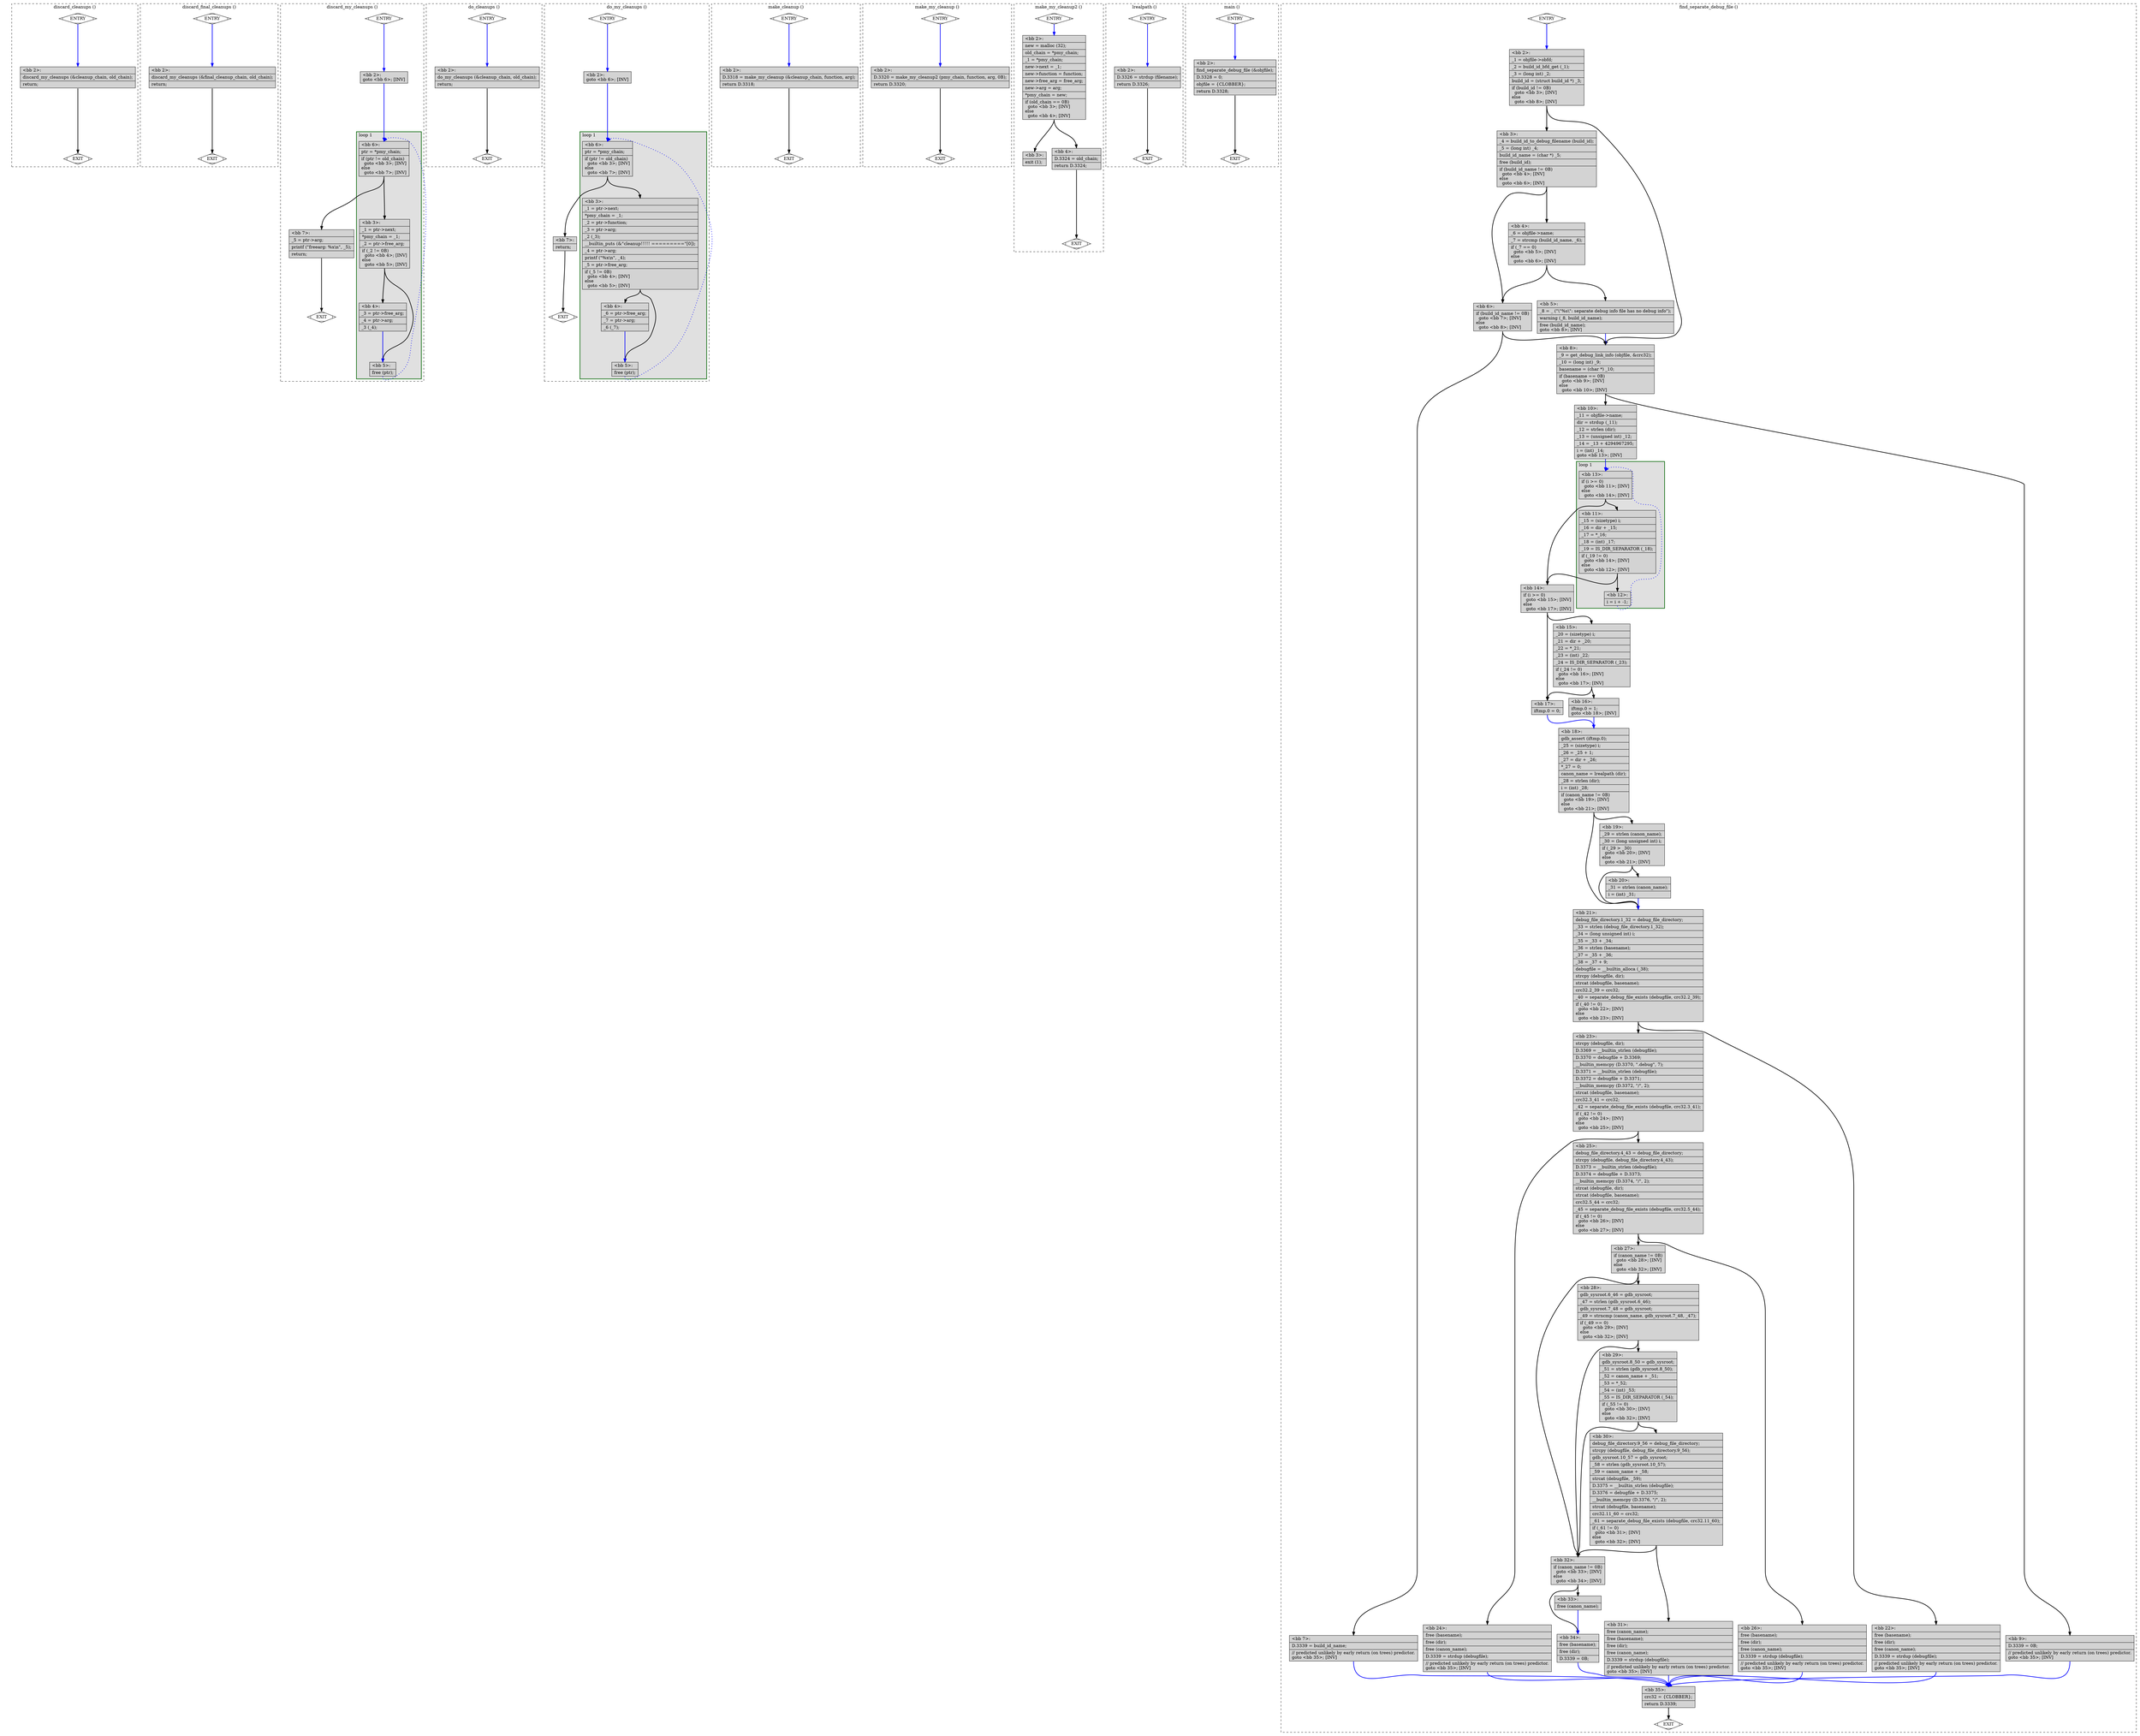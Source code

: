 digraph "test.o-binutils_df_3.c.015t.cfg" {
overlap=false;
subgraph "cluster_discard_cleanups" {
	style="dashed";
	color="black";
	label="discard_cleanups ()";
	fn_22_basic_block_0 [shape=Mdiamond,style=filled,fillcolor=white,label="ENTRY"];

	fn_22_basic_block_1 [shape=Mdiamond,style=filled,fillcolor=white,label="EXIT"];

	fn_22_basic_block_2 [shape=record,style=filled,fillcolor=lightgrey,label="{\<bb\ 2\>:\l\
|discard_my_cleanups\ (&cleanup_chain,\ old_chain);\l\
|return;\l\
}"];

	fn_22_basic_block_0:s -> fn_22_basic_block_2:n [style="solid,bold",color=blue,weight=100,constraint=true];
	fn_22_basic_block_2:s -> fn_22_basic_block_1:n [style="solid,bold",color=black,weight=10,constraint=true];
	fn_22_basic_block_0:s -> fn_22_basic_block_1:n [style="invis",constraint=true];
}
subgraph "cluster_discard_final_cleanups" {
	style="dashed";
	color="black";
	label="discard_final_cleanups ()";
	fn_23_basic_block_0 [shape=Mdiamond,style=filled,fillcolor=white,label="ENTRY"];

	fn_23_basic_block_1 [shape=Mdiamond,style=filled,fillcolor=white,label="EXIT"];

	fn_23_basic_block_2 [shape=record,style=filled,fillcolor=lightgrey,label="{\<bb\ 2\>:\l\
|discard_my_cleanups\ (&final_cleanup_chain,\ old_chain);\l\
|return;\l\
}"];

	fn_23_basic_block_0:s -> fn_23_basic_block_2:n [style="solid,bold",color=blue,weight=100,constraint=true];
	fn_23_basic_block_2:s -> fn_23_basic_block_1:n [style="solid,bold",color=black,weight=10,constraint=true];
	fn_23_basic_block_0:s -> fn_23_basic_block_1:n [style="invis",constraint=true];
}
subgraph "cluster_discard_my_cleanups" {
	style="dashed";
	color="black";
	label="discard_my_cleanups ()";
	subgraph cluster_24_1 {
	style="filled";
	color="darkgreen";
	fillcolor="grey88";
	label="loop 1";
	labeljust=l;
	penwidth=2;
	fn_24_basic_block_6 [shape=record,style=filled,fillcolor=lightgrey,label="{\<bb\ 6\>:\l\
|ptr\ =\ *pmy_chain;\l\
|if\ (ptr\ !=\ old_chain)\l\
\ \ goto\ \<bb\ 3\>;\ [INV]\l\
else\l\
\ \ goto\ \<bb\ 7\>;\ [INV]\l\
}"];

	fn_24_basic_block_3 [shape=record,style=filled,fillcolor=lightgrey,label="{\<bb\ 3\>:\l\
|_1\ =\ ptr-\>next;\l\
|*pmy_chain\ =\ _1;\l\
|_2\ =\ ptr-\>free_arg;\l\
|if\ (_2\ !=\ 0B)\l\
\ \ goto\ \<bb\ 4\>;\ [INV]\l\
else\l\
\ \ goto\ \<bb\ 5\>;\ [INV]\l\
}"];

	fn_24_basic_block_4 [shape=record,style=filled,fillcolor=lightgrey,label="{\<bb\ 4\>:\l\
|_3\ =\ ptr-\>free_arg;\l\
|_4\ =\ ptr-\>arg;\l\
|_3\ (_4);\l\
}"];

	fn_24_basic_block_5 [shape=record,style=filled,fillcolor=lightgrey,label="{\<bb\ 5\>:\l\
|free\ (ptr);\l\
}"];

	}
	fn_24_basic_block_0 [shape=Mdiamond,style=filled,fillcolor=white,label="ENTRY"];

	fn_24_basic_block_1 [shape=Mdiamond,style=filled,fillcolor=white,label="EXIT"];

	fn_24_basic_block_2 [shape=record,style=filled,fillcolor=lightgrey,label="{\<bb\ 2\>:\l\
goto\ \<bb\ 6\>;\ [INV]\l\
}"];

	fn_24_basic_block_7 [shape=record,style=filled,fillcolor=lightgrey,label="{\<bb\ 7\>:\l\
|_5\ =\ ptr-\>arg;\l\
|printf\ (\"freearg:\ %x\\n\",\ _5);\l\
|return;\l\
}"];

	fn_24_basic_block_0:s -> fn_24_basic_block_2:n [style="solid,bold",color=blue,weight=100,constraint=true];
	fn_24_basic_block_2:s -> fn_24_basic_block_6:n [style="solid,bold",color=blue,weight=100,constraint=true];
	fn_24_basic_block_3:s -> fn_24_basic_block_4:n [style="solid,bold",color=black,weight=10,constraint=true];
	fn_24_basic_block_3:s -> fn_24_basic_block_5:n [style="solid,bold",color=black,weight=10,constraint=true];
	fn_24_basic_block_4:s -> fn_24_basic_block_5:n [style="solid,bold",color=blue,weight=100,constraint=true];
	fn_24_basic_block_5:s -> fn_24_basic_block_6:n [style="dotted,bold",color=blue,weight=10,constraint=false];
	fn_24_basic_block_6:s -> fn_24_basic_block_3:n [style="solid,bold",color=black,weight=10,constraint=true];
	fn_24_basic_block_6:s -> fn_24_basic_block_7:n [style="solid,bold",color=black,weight=10,constraint=true];
	fn_24_basic_block_7:s -> fn_24_basic_block_1:n [style="solid,bold",color=black,weight=10,constraint=true];
	fn_24_basic_block_0:s -> fn_24_basic_block_1:n [style="invis",constraint=true];
}
subgraph "cluster_do_cleanups" {
	style="dashed";
	color="black";
	label="do_cleanups ()";
	fn_26_basic_block_0 [shape=Mdiamond,style=filled,fillcolor=white,label="ENTRY"];

	fn_26_basic_block_1 [shape=Mdiamond,style=filled,fillcolor=white,label="EXIT"];

	fn_26_basic_block_2 [shape=record,style=filled,fillcolor=lightgrey,label="{\<bb\ 2\>:\l\
|do_my_cleanups\ (&cleanup_chain,\ old_chain);\l\
|return;\l\
}"];

	fn_26_basic_block_0:s -> fn_26_basic_block_2:n [style="solid,bold",color=blue,weight=100,constraint=true];
	fn_26_basic_block_2:s -> fn_26_basic_block_1:n [style="solid,bold",color=black,weight=10,constraint=true];
	fn_26_basic_block_0:s -> fn_26_basic_block_1:n [style="invis",constraint=true];
}
subgraph "cluster_do_my_cleanups" {
	style="dashed";
	color="black";
	label="do_my_cleanups ()";
	subgraph cluster_25_1 {
	style="filled";
	color="darkgreen";
	fillcolor="grey88";
	label="loop 1";
	labeljust=l;
	penwidth=2;
	fn_25_basic_block_6 [shape=record,style=filled,fillcolor=lightgrey,label="{\<bb\ 6\>:\l\
|ptr\ =\ *pmy_chain;\l\
|if\ (ptr\ !=\ old_chain)\l\
\ \ goto\ \<bb\ 3\>;\ [INV]\l\
else\l\
\ \ goto\ \<bb\ 7\>;\ [INV]\l\
}"];

	fn_25_basic_block_3 [shape=record,style=filled,fillcolor=lightgrey,label="{\<bb\ 3\>:\l\
|_1\ =\ ptr-\>next;\l\
|*pmy_chain\ =\ _1;\l\
|_2\ =\ ptr-\>function;\l\
|_3\ =\ ptr-\>arg;\l\
|_2\ (_3);\l\
|__builtin_puts\ (&\"cleanup!!!!!\ =========\"[0]);\l\
|_4\ =\ ptr-\>arg;\l\
|printf\ (\"%x\\n\",\ _4);\l\
|_5\ =\ ptr-\>free_arg;\l\
|if\ (_5\ !=\ 0B)\l\
\ \ goto\ \<bb\ 4\>;\ [INV]\l\
else\l\
\ \ goto\ \<bb\ 5\>;\ [INV]\l\
}"];

	fn_25_basic_block_4 [shape=record,style=filled,fillcolor=lightgrey,label="{\<bb\ 4\>:\l\
|_6\ =\ ptr-\>free_arg;\l\
|_7\ =\ ptr-\>arg;\l\
|_6\ (_7);\l\
}"];

	fn_25_basic_block_5 [shape=record,style=filled,fillcolor=lightgrey,label="{\<bb\ 5\>:\l\
|free\ (ptr);\l\
}"];

	}
	fn_25_basic_block_0 [shape=Mdiamond,style=filled,fillcolor=white,label="ENTRY"];

	fn_25_basic_block_1 [shape=Mdiamond,style=filled,fillcolor=white,label="EXIT"];

	fn_25_basic_block_2 [shape=record,style=filled,fillcolor=lightgrey,label="{\<bb\ 2\>:\l\
goto\ \<bb\ 6\>;\ [INV]\l\
}"];

	fn_25_basic_block_7 [shape=record,style=filled,fillcolor=lightgrey,label="{\<bb\ 7\>:\l\
|return;\l\
}"];

	fn_25_basic_block_0:s -> fn_25_basic_block_2:n [style="solid,bold",color=blue,weight=100,constraint=true];
	fn_25_basic_block_2:s -> fn_25_basic_block_6:n [style="solid,bold",color=blue,weight=100,constraint=true];
	fn_25_basic_block_3:s -> fn_25_basic_block_4:n [style="solid,bold",color=black,weight=10,constraint=true];
	fn_25_basic_block_3:s -> fn_25_basic_block_5:n [style="solid,bold",color=black,weight=10,constraint=true];
	fn_25_basic_block_4:s -> fn_25_basic_block_5:n [style="solid,bold",color=blue,weight=100,constraint=true];
	fn_25_basic_block_5:s -> fn_25_basic_block_6:n [style="dotted,bold",color=blue,weight=10,constraint=false];
	fn_25_basic_block_6:s -> fn_25_basic_block_3:n [style="solid,bold",color=black,weight=10,constraint=true];
	fn_25_basic_block_6:s -> fn_25_basic_block_7:n [style="solid,bold",color=black,weight=10,constraint=true];
	fn_25_basic_block_7:s -> fn_25_basic_block_1:n [style="solid,bold",color=black,weight=10,constraint=true];
	fn_25_basic_block_0:s -> fn_25_basic_block_1:n [style="invis",constraint=true];
}
subgraph "cluster_make_cleanup" {
	style="dashed";
	color="black";
	label="make_cleanup ()";
	fn_29_basic_block_0 [shape=Mdiamond,style=filled,fillcolor=white,label="ENTRY"];

	fn_29_basic_block_1 [shape=Mdiamond,style=filled,fillcolor=white,label="EXIT"];

	fn_29_basic_block_2 [shape=record,style=filled,fillcolor=lightgrey,label="{\<bb\ 2\>:\l\
|D.3318\ =\ make_my_cleanup\ (&cleanup_chain,\ function,\ arg);\l\
|return\ D.3318;\l\
}"];

	fn_29_basic_block_0:s -> fn_29_basic_block_2:n [style="solid,bold",color=blue,weight=100,constraint=true];
	fn_29_basic_block_2:s -> fn_29_basic_block_1:n [style="solid,bold",color=black,weight=10,constraint=true];
	fn_29_basic_block_0:s -> fn_29_basic_block_1:n [style="invis",constraint=true];
}
subgraph "cluster_make_my_cleanup" {
	style="dashed";
	color="black";
	label="make_my_cleanup ()";
	fn_28_basic_block_0 [shape=Mdiamond,style=filled,fillcolor=white,label="ENTRY"];

	fn_28_basic_block_1 [shape=Mdiamond,style=filled,fillcolor=white,label="EXIT"];

	fn_28_basic_block_2 [shape=record,style=filled,fillcolor=lightgrey,label="{\<bb\ 2\>:\l\
|D.3320\ =\ make_my_cleanup2\ (pmy_chain,\ function,\ arg,\ 0B);\l\
|return\ D.3320;\l\
}"];

	fn_28_basic_block_0:s -> fn_28_basic_block_2:n [style="solid,bold",color=blue,weight=100,constraint=true];
	fn_28_basic_block_2:s -> fn_28_basic_block_1:n [style="solid,bold",color=black,weight=10,constraint=true];
	fn_28_basic_block_0:s -> fn_28_basic_block_1:n [style="invis",constraint=true];
}
subgraph "cluster_make_my_cleanup2" {
	style="dashed";
	color="black";
	label="make_my_cleanup2 ()";
	fn_27_basic_block_0 [shape=Mdiamond,style=filled,fillcolor=white,label="ENTRY"];

	fn_27_basic_block_1 [shape=Mdiamond,style=filled,fillcolor=white,label="EXIT"];

	fn_27_basic_block_2 [shape=record,style=filled,fillcolor=lightgrey,label="{\<bb\ 2\>:\l\
|new\ =\ malloc\ (32);\l\
|old_chain\ =\ *pmy_chain;\l\
|_1\ =\ *pmy_chain;\l\
|new-\>next\ =\ _1;\l\
|new-\>function\ =\ function;\l\
|new-\>free_arg\ =\ free_arg;\l\
|new-\>arg\ =\ arg;\l\
|*pmy_chain\ =\ new;\l\
|if\ (old_chain\ ==\ 0B)\l\
\ \ goto\ \<bb\ 3\>;\ [INV]\l\
else\l\
\ \ goto\ \<bb\ 4\>;\ [INV]\l\
}"];

	fn_27_basic_block_3 [shape=record,style=filled,fillcolor=lightgrey,label="{\<bb\ 3\>:\l\
|exit\ (1);\l\
}"];

	fn_27_basic_block_4 [shape=record,style=filled,fillcolor=lightgrey,label="{\<bb\ 4\>:\l\
|D.3324\ =\ old_chain;\l\
|return\ D.3324;\l\
}"];

	fn_27_basic_block_0:s -> fn_27_basic_block_2:n [style="solid,bold",color=blue,weight=100,constraint=true];
	fn_27_basic_block_2:s -> fn_27_basic_block_3:n [style="solid,bold",color=black,weight=10,constraint=true];
	fn_27_basic_block_2:s -> fn_27_basic_block_4:n [style="solid,bold",color=black,weight=10,constraint=true];
	fn_27_basic_block_4:s -> fn_27_basic_block_1:n [style="solid,bold",color=black,weight=10,constraint=true];
	fn_27_basic_block_0:s -> fn_27_basic_block_1:n [style="invis",constraint=true];
}
subgraph "cluster_lrealpath" {
	style="dashed";
	color="black";
	label="lrealpath ()";
	fn_30_basic_block_0 [shape=Mdiamond,style=filled,fillcolor=white,label="ENTRY"];

	fn_30_basic_block_1 [shape=Mdiamond,style=filled,fillcolor=white,label="EXIT"];

	fn_30_basic_block_2 [shape=record,style=filled,fillcolor=lightgrey,label="{\<bb\ 2\>:\l\
|D.3326\ =\ strdup\ (filename);\l\
|return\ D.3326;\l\
}"];

	fn_30_basic_block_0:s -> fn_30_basic_block_2:n [style="solid,bold",color=blue,weight=100,constraint=true];
	fn_30_basic_block_2:s -> fn_30_basic_block_1:n [style="solid,bold",color=black,weight=10,constraint=true];
	fn_30_basic_block_0:s -> fn_30_basic_block_1:n [style="invis",constraint=true];
}
subgraph "cluster_main" {
	style="dashed";
	color="black";
	label="main ()";
	fn_32_basic_block_0 [shape=Mdiamond,style=filled,fillcolor=white,label="ENTRY"];

	fn_32_basic_block_1 [shape=Mdiamond,style=filled,fillcolor=white,label="EXIT"];

	fn_32_basic_block_2 [shape=record,style=filled,fillcolor=lightgrey,label="{\<bb\ 2\>:\l\
|find_separate_debug_file\ (&objfile);\l\
|D.3328\ =\ 0;\l\
|objfile\ =\ \{CLOBBER\};\l\
|return\ D.3328;\l\
}"];

	fn_32_basic_block_0:s -> fn_32_basic_block_2:n [style="solid,bold",color=blue,weight=100,constraint=true];
	fn_32_basic_block_2:s -> fn_32_basic_block_1:n [style="solid,bold",color=black,weight=10,constraint=true];
	fn_32_basic_block_0:s -> fn_32_basic_block_1:n [style="invis",constraint=true];
}
subgraph "cluster_find_separate_debug_file" {
	style="dashed";
	color="black";
	label="find_separate_debug_file ()";
	subgraph cluster_31_1 {
	style="filled";
	color="darkgreen";
	fillcolor="grey88";
	label="loop 1";
	labeljust=l;
	penwidth=2;
	fn_31_basic_block_13 [shape=record,style=filled,fillcolor=lightgrey,label="{\<bb\ 13\>:\l\
|if\ (i\ \>=\ 0)\l\
\ \ goto\ \<bb\ 11\>;\ [INV]\l\
else\l\
\ \ goto\ \<bb\ 14\>;\ [INV]\l\
}"];

	fn_31_basic_block_11 [shape=record,style=filled,fillcolor=lightgrey,label="{\<bb\ 11\>:\l\
|_15\ =\ (sizetype)\ i;\l\
|_16\ =\ dir\ +\ _15;\l\
|_17\ =\ *_16;\l\
|_18\ =\ (int)\ _17;\l\
|_19\ =\ IS_DIR_SEPARATOR\ (_18);\l\
|if\ (_19\ !=\ 0)\l\
\ \ goto\ \<bb\ 14\>;\ [INV]\l\
else\l\
\ \ goto\ \<bb\ 12\>;\ [INV]\l\
}"];

	fn_31_basic_block_12 [shape=record,style=filled,fillcolor=lightgrey,label="{\<bb\ 12\>:\l\
|i\ =\ i\ +\ -1;\l\
}"];

	}
	fn_31_basic_block_0 [shape=Mdiamond,style=filled,fillcolor=white,label="ENTRY"];

	fn_31_basic_block_1 [shape=Mdiamond,style=filled,fillcolor=white,label="EXIT"];

	fn_31_basic_block_2 [shape=record,style=filled,fillcolor=lightgrey,label="{\<bb\ 2\>:\l\
|_1\ =\ objfile-\>obfd;\l\
|_2\ =\ build_id_bfd_get\ (_1);\l\
|_3\ =\ (long\ int)\ _2;\l\
|build_id\ =\ (struct\ build_id\ *)\ _3;\l\
|if\ (build_id\ !=\ 0B)\l\
\ \ goto\ \<bb\ 3\>;\ [INV]\l\
else\l\
\ \ goto\ \<bb\ 8\>;\ [INV]\l\
}"];

	fn_31_basic_block_3 [shape=record,style=filled,fillcolor=lightgrey,label="{\<bb\ 3\>:\l\
|_4\ =\ build_id_to_debug_filename\ (build_id);\l\
|_5\ =\ (long\ int)\ _4;\l\
|build_id_name\ =\ (char\ *)\ _5;\l\
|free\ (build_id);\l\
|if\ (build_id_name\ !=\ 0B)\l\
\ \ goto\ \<bb\ 4\>;\ [INV]\l\
else\l\
\ \ goto\ \<bb\ 6\>;\ [INV]\l\
}"];

	fn_31_basic_block_4 [shape=record,style=filled,fillcolor=lightgrey,label="{\<bb\ 4\>:\l\
|_6\ =\ objfile-\>name;\l\
|_7\ =\ strcmp\ (build_id_name,\ _6);\l\
|if\ (_7\ ==\ 0)\l\
\ \ goto\ \<bb\ 5\>;\ [INV]\l\
else\l\
\ \ goto\ \<bb\ 6\>;\ [INV]\l\
}"];

	fn_31_basic_block_5 [shape=record,style=filled,fillcolor=lightgrey,label="{\<bb\ 5\>:\l\
|_8\ =\ _\ (\"\\\"%s\\\":\ separate\ debug\ info\ file\ has\ no\ debug\ info\");\l\
|warning\ (_8,\ build_id_name);\l\
|free\ (build_id_name);\l\
goto\ \<bb\ 8\>;\ [INV]\l\
}"];

	fn_31_basic_block_6 [shape=record,style=filled,fillcolor=lightgrey,label="{\<bb\ 6\>:\l\
|if\ (build_id_name\ !=\ 0B)\l\
\ \ goto\ \<bb\ 7\>;\ [INV]\l\
else\l\
\ \ goto\ \<bb\ 8\>;\ [INV]\l\
}"];

	fn_31_basic_block_7 [shape=record,style=filled,fillcolor=lightgrey,label="{\<bb\ 7\>:\l\
|D.3339\ =\ build_id_name;\l\
|//\ predicted\ unlikely\ by\ early\ return\ (on\ trees)\ predictor.\l\
goto\ \<bb\ 35\>;\ [INV]\l\
}"];

	fn_31_basic_block_8 [shape=record,style=filled,fillcolor=lightgrey,label="{\<bb\ 8\>:\l\
|_9\ =\ get_debug_link_info\ (objfile,\ &crc32);\l\
|_10\ =\ (long\ int)\ _9;\l\
|basename\ =\ (char\ *)\ _10;\l\
|if\ (basename\ ==\ 0B)\l\
\ \ goto\ \<bb\ 9\>;\ [INV]\l\
else\l\
\ \ goto\ \<bb\ 10\>;\ [INV]\l\
}"];

	fn_31_basic_block_9 [shape=record,style=filled,fillcolor=lightgrey,label="{\<bb\ 9\>:\l\
|D.3339\ =\ 0B;\l\
|//\ predicted\ unlikely\ by\ early\ return\ (on\ trees)\ predictor.\l\
goto\ \<bb\ 35\>;\ [INV]\l\
}"];

	fn_31_basic_block_10 [shape=record,style=filled,fillcolor=lightgrey,label="{\<bb\ 10\>:\l\
|_11\ =\ objfile-\>name;\l\
|dir\ =\ strdup\ (_11);\l\
|_12\ =\ strlen\ (dir);\l\
|_13\ =\ (unsigned\ int)\ _12;\l\
|_14\ =\ _13\ +\ 4294967295;\l\
|i\ =\ (int)\ _14;\l\
goto\ \<bb\ 13\>;\ [INV]\l\
}"];

	fn_31_basic_block_14 [shape=record,style=filled,fillcolor=lightgrey,label="{\<bb\ 14\>:\l\
|if\ (i\ \>=\ 0)\l\
\ \ goto\ \<bb\ 15\>;\ [INV]\l\
else\l\
\ \ goto\ \<bb\ 17\>;\ [INV]\l\
}"];

	fn_31_basic_block_15 [shape=record,style=filled,fillcolor=lightgrey,label="{\<bb\ 15\>:\l\
|_20\ =\ (sizetype)\ i;\l\
|_21\ =\ dir\ +\ _20;\l\
|_22\ =\ *_21;\l\
|_23\ =\ (int)\ _22;\l\
|_24\ =\ IS_DIR_SEPARATOR\ (_23);\l\
|if\ (_24\ !=\ 0)\l\
\ \ goto\ \<bb\ 16\>;\ [INV]\l\
else\l\
\ \ goto\ \<bb\ 17\>;\ [INV]\l\
}"];

	fn_31_basic_block_16 [shape=record,style=filled,fillcolor=lightgrey,label="{\<bb\ 16\>:\l\
|iftmp.0\ =\ 1;\l\
goto\ \<bb\ 18\>;\ [INV]\l\
}"];

	fn_31_basic_block_17 [shape=record,style=filled,fillcolor=lightgrey,label="{\<bb\ 17\>:\l\
|iftmp.0\ =\ 0;\l\
}"];

	fn_31_basic_block_18 [shape=record,style=filled,fillcolor=lightgrey,label="{\<bb\ 18\>:\l\
|gdb_assert\ (iftmp.0);\l\
|_25\ =\ (sizetype)\ i;\l\
|_26\ =\ _25\ +\ 1;\l\
|_27\ =\ dir\ +\ _26;\l\
|*_27\ =\ 0;\l\
|canon_name\ =\ lrealpath\ (dir);\l\
|_28\ =\ strlen\ (dir);\l\
|i\ =\ (int)\ _28;\l\
|if\ (canon_name\ !=\ 0B)\l\
\ \ goto\ \<bb\ 19\>;\ [INV]\l\
else\l\
\ \ goto\ \<bb\ 21\>;\ [INV]\l\
}"];

	fn_31_basic_block_19 [shape=record,style=filled,fillcolor=lightgrey,label="{\<bb\ 19\>:\l\
|_29\ =\ strlen\ (canon_name);\l\
|_30\ =\ (long\ unsigned\ int)\ i;\l\
|if\ (_29\ \>\ _30)\l\
\ \ goto\ \<bb\ 20\>;\ [INV]\l\
else\l\
\ \ goto\ \<bb\ 21\>;\ [INV]\l\
}"];

	fn_31_basic_block_20 [shape=record,style=filled,fillcolor=lightgrey,label="{\<bb\ 20\>:\l\
|_31\ =\ strlen\ (canon_name);\l\
|i\ =\ (int)\ _31;\l\
}"];

	fn_31_basic_block_21 [shape=record,style=filled,fillcolor=lightgrey,label="{\<bb\ 21\>:\l\
|debug_file_directory.1_32\ =\ debug_file_directory;\l\
|_33\ =\ strlen\ (debug_file_directory.1_32);\l\
|_34\ =\ (long\ unsigned\ int)\ i;\l\
|_35\ =\ _33\ +\ _34;\l\
|_36\ =\ strlen\ (basename);\l\
|_37\ =\ _35\ +\ _36;\l\
|_38\ =\ _37\ +\ 9;\l\
|debugfile\ =\ __builtin_alloca\ (_38);\l\
|strcpy\ (debugfile,\ dir);\l\
|strcat\ (debugfile,\ basename);\l\
|crc32.2_39\ =\ crc32;\l\
|_40\ =\ separate_debug_file_exists\ (debugfile,\ crc32.2_39);\l\
|if\ (_40\ !=\ 0)\l\
\ \ goto\ \<bb\ 22\>;\ [INV]\l\
else\l\
\ \ goto\ \<bb\ 23\>;\ [INV]\l\
}"];

	fn_31_basic_block_22 [shape=record,style=filled,fillcolor=lightgrey,label="{\<bb\ 22\>:\l\
|free\ (basename);\l\
|free\ (dir);\l\
|free\ (canon_name);\l\
|D.3339\ =\ strdup\ (debugfile);\l\
|//\ predicted\ unlikely\ by\ early\ return\ (on\ trees)\ predictor.\l\
goto\ \<bb\ 35\>;\ [INV]\l\
}"];

	fn_31_basic_block_23 [shape=record,style=filled,fillcolor=lightgrey,label="{\<bb\ 23\>:\l\
|strcpy\ (debugfile,\ dir);\l\
|D.3369\ =\ __builtin_strlen\ (debugfile);\l\
|D.3370\ =\ debugfile\ +\ D.3369;\l\
|__builtin_memcpy\ (D.3370,\ \".debug\",\ 7);\l\
|D.3371\ =\ __builtin_strlen\ (debugfile);\l\
|D.3372\ =\ debugfile\ +\ D.3371;\l\
|__builtin_memcpy\ (D.3372,\ \"/\",\ 2);\l\
|strcat\ (debugfile,\ basename);\l\
|crc32.3_41\ =\ crc32;\l\
|_42\ =\ separate_debug_file_exists\ (debugfile,\ crc32.3_41);\l\
|if\ (_42\ !=\ 0)\l\
\ \ goto\ \<bb\ 24\>;\ [INV]\l\
else\l\
\ \ goto\ \<bb\ 25\>;\ [INV]\l\
}"];

	fn_31_basic_block_24 [shape=record,style=filled,fillcolor=lightgrey,label="{\<bb\ 24\>:\l\
|free\ (basename);\l\
|free\ (dir);\l\
|free\ (canon_name);\l\
|D.3339\ =\ strdup\ (debugfile);\l\
|//\ predicted\ unlikely\ by\ early\ return\ (on\ trees)\ predictor.\l\
goto\ \<bb\ 35\>;\ [INV]\l\
}"];

	fn_31_basic_block_25 [shape=record,style=filled,fillcolor=lightgrey,label="{\<bb\ 25\>:\l\
|debug_file_directory.4_43\ =\ debug_file_directory;\l\
|strcpy\ (debugfile,\ debug_file_directory.4_43);\l\
|D.3373\ =\ __builtin_strlen\ (debugfile);\l\
|D.3374\ =\ debugfile\ +\ D.3373;\l\
|__builtin_memcpy\ (D.3374,\ \"/\",\ 2);\l\
|strcat\ (debugfile,\ dir);\l\
|strcat\ (debugfile,\ basename);\l\
|crc32.5_44\ =\ crc32;\l\
|_45\ =\ separate_debug_file_exists\ (debugfile,\ crc32.5_44);\l\
|if\ (_45\ !=\ 0)\l\
\ \ goto\ \<bb\ 26\>;\ [INV]\l\
else\l\
\ \ goto\ \<bb\ 27\>;\ [INV]\l\
}"];

	fn_31_basic_block_26 [shape=record,style=filled,fillcolor=lightgrey,label="{\<bb\ 26\>:\l\
|free\ (basename);\l\
|free\ (dir);\l\
|free\ (canon_name);\l\
|D.3339\ =\ strdup\ (debugfile);\l\
|//\ predicted\ unlikely\ by\ early\ return\ (on\ trees)\ predictor.\l\
goto\ \<bb\ 35\>;\ [INV]\l\
}"];

	fn_31_basic_block_27 [shape=record,style=filled,fillcolor=lightgrey,label="{\<bb\ 27\>:\l\
|if\ (canon_name\ !=\ 0B)\l\
\ \ goto\ \<bb\ 28\>;\ [INV]\l\
else\l\
\ \ goto\ \<bb\ 32\>;\ [INV]\l\
}"];

	fn_31_basic_block_28 [shape=record,style=filled,fillcolor=lightgrey,label="{\<bb\ 28\>:\l\
|gdb_sysroot.6_46\ =\ gdb_sysroot;\l\
|_47\ =\ strlen\ (gdb_sysroot.6_46);\l\
|gdb_sysroot.7_48\ =\ gdb_sysroot;\l\
|_49\ =\ strncmp\ (canon_name,\ gdb_sysroot.7_48,\ _47);\l\
|if\ (_49\ ==\ 0)\l\
\ \ goto\ \<bb\ 29\>;\ [INV]\l\
else\l\
\ \ goto\ \<bb\ 32\>;\ [INV]\l\
}"];

	fn_31_basic_block_29 [shape=record,style=filled,fillcolor=lightgrey,label="{\<bb\ 29\>:\l\
|gdb_sysroot.8_50\ =\ gdb_sysroot;\l\
|_51\ =\ strlen\ (gdb_sysroot.8_50);\l\
|_52\ =\ canon_name\ +\ _51;\l\
|_53\ =\ *_52;\l\
|_54\ =\ (int)\ _53;\l\
|_55\ =\ IS_DIR_SEPARATOR\ (_54);\l\
|if\ (_55\ !=\ 0)\l\
\ \ goto\ \<bb\ 30\>;\ [INV]\l\
else\l\
\ \ goto\ \<bb\ 32\>;\ [INV]\l\
}"];

	fn_31_basic_block_30 [shape=record,style=filled,fillcolor=lightgrey,label="{\<bb\ 30\>:\l\
|debug_file_directory.9_56\ =\ debug_file_directory;\l\
|strcpy\ (debugfile,\ debug_file_directory.9_56);\l\
|gdb_sysroot.10_57\ =\ gdb_sysroot;\l\
|_58\ =\ strlen\ (gdb_sysroot.10_57);\l\
|_59\ =\ canon_name\ +\ _58;\l\
|strcat\ (debugfile,\ _59);\l\
|D.3375\ =\ __builtin_strlen\ (debugfile);\l\
|D.3376\ =\ debugfile\ +\ D.3375;\l\
|__builtin_memcpy\ (D.3376,\ \"/\",\ 2);\l\
|strcat\ (debugfile,\ basename);\l\
|crc32.11_60\ =\ crc32;\l\
|_61\ =\ separate_debug_file_exists\ (debugfile,\ crc32.11_60);\l\
|if\ (_61\ !=\ 0)\l\
\ \ goto\ \<bb\ 31\>;\ [INV]\l\
else\l\
\ \ goto\ \<bb\ 32\>;\ [INV]\l\
}"];

	fn_31_basic_block_31 [shape=record,style=filled,fillcolor=lightgrey,label="{\<bb\ 31\>:\l\
|free\ (canon_name);\l\
|free\ (basename);\l\
|free\ (dir);\l\
|free\ (canon_name);\l\
|D.3339\ =\ strdup\ (debugfile);\l\
|//\ predicted\ unlikely\ by\ early\ return\ (on\ trees)\ predictor.\l\
goto\ \<bb\ 35\>;\ [INV]\l\
}"];

	fn_31_basic_block_32 [shape=record,style=filled,fillcolor=lightgrey,label="{\<bb\ 32\>:\l\
|if\ (canon_name\ !=\ 0B)\l\
\ \ goto\ \<bb\ 33\>;\ [INV]\l\
else\l\
\ \ goto\ \<bb\ 34\>;\ [INV]\l\
}"];

	fn_31_basic_block_33 [shape=record,style=filled,fillcolor=lightgrey,label="{\<bb\ 33\>:\l\
|free\ (canon_name);\l\
}"];

	fn_31_basic_block_34 [shape=record,style=filled,fillcolor=lightgrey,label="{\<bb\ 34\>:\l\
|free\ (basename);\l\
|free\ (dir);\l\
|D.3339\ =\ 0B;\l\
}"];

	fn_31_basic_block_35 [shape=record,style=filled,fillcolor=lightgrey,label="{\<bb\ 35\>:\l\
|crc32\ =\ \{CLOBBER\};\l\
|return\ D.3339;\l\
}"];

	fn_31_basic_block_0:s -> fn_31_basic_block_2:n [style="solid,bold",color=blue,weight=100,constraint=true];
	fn_31_basic_block_2:s -> fn_31_basic_block_3:n [style="solid,bold",color=black,weight=10,constraint=true];
	fn_31_basic_block_2:s -> fn_31_basic_block_8:n [style="solid,bold",color=black,weight=10,constraint=true];
	fn_31_basic_block_3:s -> fn_31_basic_block_4:n [style="solid,bold",color=black,weight=10,constraint=true];
	fn_31_basic_block_3:s -> fn_31_basic_block_6:n [style="solid,bold",color=black,weight=10,constraint=true];
	fn_31_basic_block_4:s -> fn_31_basic_block_5:n [style="solid,bold",color=black,weight=10,constraint=true];
	fn_31_basic_block_4:s -> fn_31_basic_block_6:n [style="solid,bold",color=black,weight=10,constraint=true];
	fn_31_basic_block_5:s -> fn_31_basic_block_8:n [style="solid,bold",color=blue,weight=100,constraint=true];
	fn_31_basic_block_6:s -> fn_31_basic_block_7:n [style="solid,bold",color=black,weight=10,constraint=true];
	fn_31_basic_block_6:s -> fn_31_basic_block_8:n [style="solid,bold",color=black,weight=10,constraint=true];
	fn_31_basic_block_7:s -> fn_31_basic_block_35:n [style="solid,bold",color=blue,weight=100,constraint=true];
	fn_31_basic_block_8:s -> fn_31_basic_block_9:n [style="solid,bold",color=black,weight=10,constraint=true];
	fn_31_basic_block_8:s -> fn_31_basic_block_10:n [style="solid,bold",color=black,weight=10,constraint=true];
	fn_31_basic_block_9:s -> fn_31_basic_block_35:n [style="solid,bold",color=blue,weight=100,constraint=true];
	fn_31_basic_block_10:s -> fn_31_basic_block_13:n [style="solid,bold",color=blue,weight=100,constraint=true];
	fn_31_basic_block_11:s -> fn_31_basic_block_14:n [style="solid,bold",color=black,weight=10,constraint=true];
	fn_31_basic_block_11:s -> fn_31_basic_block_12:n [style="solid,bold",color=black,weight=10,constraint=true];
	fn_31_basic_block_12:s -> fn_31_basic_block_13:n [style="dotted,bold",color=blue,weight=10,constraint=false];
	fn_31_basic_block_13:s -> fn_31_basic_block_11:n [style="solid,bold",color=black,weight=10,constraint=true];
	fn_31_basic_block_13:s -> fn_31_basic_block_14:n [style="solid,bold",color=black,weight=10,constraint=true];
	fn_31_basic_block_14:s -> fn_31_basic_block_15:n [style="solid,bold",color=black,weight=10,constraint=true];
	fn_31_basic_block_14:s -> fn_31_basic_block_17:n [style="solid,bold",color=black,weight=10,constraint=true];
	fn_31_basic_block_15:s -> fn_31_basic_block_16:n [style="solid,bold",color=black,weight=10,constraint=true];
	fn_31_basic_block_15:s -> fn_31_basic_block_17:n [style="solid,bold",color=black,weight=10,constraint=true];
	fn_31_basic_block_16:s -> fn_31_basic_block_18:n [style="solid,bold",color=blue,weight=100,constraint=true];
	fn_31_basic_block_17:s -> fn_31_basic_block_18:n [style="solid,bold",color=blue,weight=100,constraint=true];
	fn_31_basic_block_18:s -> fn_31_basic_block_19:n [style="solid,bold",color=black,weight=10,constraint=true];
	fn_31_basic_block_18:s -> fn_31_basic_block_21:n [style="solid,bold",color=black,weight=10,constraint=true];
	fn_31_basic_block_19:s -> fn_31_basic_block_20:n [style="solid,bold",color=black,weight=10,constraint=true];
	fn_31_basic_block_19:s -> fn_31_basic_block_21:n [style="solid,bold",color=black,weight=10,constraint=true];
	fn_31_basic_block_20:s -> fn_31_basic_block_21:n [style="solid,bold",color=blue,weight=100,constraint=true];
	fn_31_basic_block_21:s -> fn_31_basic_block_22:n [style="solid,bold",color=black,weight=10,constraint=true];
	fn_31_basic_block_21:s -> fn_31_basic_block_23:n [style="solid,bold",color=black,weight=10,constraint=true];
	fn_31_basic_block_22:s -> fn_31_basic_block_35:n [style="solid,bold",color=blue,weight=100,constraint=true];
	fn_31_basic_block_23:s -> fn_31_basic_block_24:n [style="solid,bold",color=black,weight=10,constraint=true];
	fn_31_basic_block_23:s -> fn_31_basic_block_25:n [style="solid,bold",color=black,weight=10,constraint=true];
	fn_31_basic_block_24:s -> fn_31_basic_block_35:n [style="solid,bold",color=blue,weight=100,constraint=true];
	fn_31_basic_block_25:s -> fn_31_basic_block_26:n [style="solid,bold",color=black,weight=10,constraint=true];
	fn_31_basic_block_25:s -> fn_31_basic_block_27:n [style="solid,bold",color=black,weight=10,constraint=true];
	fn_31_basic_block_26:s -> fn_31_basic_block_35:n [style="solid,bold",color=blue,weight=100,constraint=true];
	fn_31_basic_block_27:s -> fn_31_basic_block_28:n [style="solid,bold",color=black,weight=10,constraint=true];
	fn_31_basic_block_27:s -> fn_31_basic_block_32:n [style="solid,bold",color=black,weight=10,constraint=true];
	fn_31_basic_block_28:s -> fn_31_basic_block_29:n [style="solid,bold",color=black,weight=10,constraint=true];
	fn_31_basic_block_28:s -> fn_31_basic_block_32:n [style="solid,bold",color=black,weight=10,constraint=true];
	fn_31_basic_block_29:s -> fn_31_basic_block_30:n [style="solid,bold",color=black,weight=10,constraint=true];
	fn_31_basic_block_29:s -> fn_31_basic_block_32:n [style="solid,bold",color=black,weight=10,constraint=true];
	fn_31_basic_block_30:s -> fn_31_basic_block_31:n [style="solid,bold",color=black,weight=10,constraint=true];
	fn_31_basic_block_30:s -> fn_31_basic_block_32:n [style="solid,bold",color=black,weight=10,constraint=true];
	fn_31_basic_block_31:s -> fn_31_basic_block_35:n [style="solid,bold",color=blue,weight=100,constraint=true];
	fn_31_basic_block_32:s -> fn_31_basic_block_33:n [style="solid,bold",color=black,weight=10,constraint=true];
	fn_31_basic_block_32:s -> fn_31_basic_block_34:n [style="solid,bold",color=black,weight=10,constraint=true];
	fn_31_basic_block_33:s -> fn_31_basic_block_34:n [style="solid,bold",color=blue,weight=100,constraint=true];
	fn_31_basic_block_34:s -> fn_31_basic_block_35:n [style="solid,bold",color=blue,weight=100,constraint=true];
	fn_31_basic_block_35:s -> fn_31_basic_block_1:n [style="solid,bold",color=black,weight=10,constraint=true];
	fn_31_basic_block_0:s -> fn_31_basic_block_1:n [style="invis",constraint=true];
}
}
